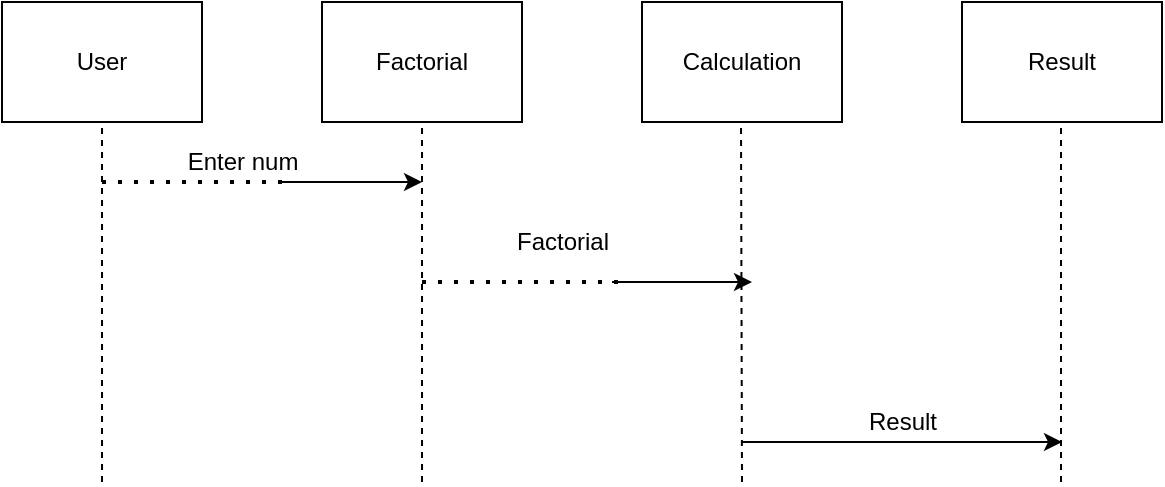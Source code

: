 <mxfile version="14.3.0" type="device"><diagram id="ps8md2aKuJcDiwd76GBw" name="Page-1"><mxGraphModel dx="1102" dy="614" grid="1" gridSize="10" guides="1" tooltips="1" connect="1" arrows="1" fold="1" page="1" pageScale="1" pageWidth="850" pageHeight="1100" math="0" shadow="0"><root><mxCell id="0"/><mxCell id="1" parent="0"/><mxCell id="l5sLNIwKwtmb5fYlnF95-1" value="User" style="rounded=0;whiteSpace=wrap;html=1;" vertex="1" parent="1"><mxGeometry x="80" y="160" width="100" height="60" as="geometry"/></mxCell><mxCell id="l5sLNIwKwtmb5fYlnF95-2" value="Factorial" style="rounded=0;whiteSpace=wrap;html=1;" vertex="1" parent="1"><mxGeometry x="240" y="160" width="100" height="60" as="geometry"/></mxCell><mxCell id="l5sLNIwKwtmb5fYlnF95-3" value="Calculation" style="rounded=0;whiteSpace=wrap;html=1;" vertex="1" parent="1"><mxGeometry x="400" y="160" width="100" height="60" as="geometry"/></mxCell><mxCell id="l5sLNIwKwtmb5fYlnF95-4" value="Result" style="rounded=0;whiteSpace=wrap;html=1;" vertex="1" parent="1"><mxGeometry x="560" y="160" width="100" height="60" as="geometry"/></mxCell><mxCell id="l5sLNIwKwtmb5fYlnF95-5" value="" style="endArrow=none;dashed=1;html=1;entryX=0.5;entryY=1;entryDx=0;entryDy=0;" edge="1" parent="1" target="l5sLNIwKwtmb5fYlnF95-1"><mxGeometry width="50" height="50" relative="1" as="geometry"><mxPoint x="130" y="400" as="sourcePoint"/><mxPoint x="290" y="280" as="targetPoint"/></mxGeometry></mxCell><mxCell id="l5sLNIwKwtmb5fYlnF95-6" value="" style="endArrow=none;dashed=1;html=1;entryX=0.5;entryY=1;entryDx=0;entryDy=0;" edge="1" parent="1" target="l5sLNIwKwtmb5fYlnF95-2"><mxGeometry width="50" height="50" relative="1" as="geometry"><mxPoint x="290" y="400" as="sourcePoint"/><mxPoint x="289.5" y="230" as="targetPoint"/></mxGeometry></mxCell><mxCell id="l5sLNIwKwtmb5fYlnF95-7" value="" style="endArrow=none;dashed=1;html=1;entryX=0.5;entryY=1;entryDx=0;entryDy=0;" edge="1" parent="1"><mxGeometry width="50" height="50" relative="1" as="geometry"><mxPoint x="450" y="400" as="sourcePoint"/><mxPoint x="449.5" y="220" as="targetPoint"/></mxGeometry></mxCell><mxCell id="l5sLNIwKwtmb5fYlnF95-8" value="" style="endArrow=none;dashed=1;html=1;entryX=0.5;entryY=1;entryDx=0;entryDy=0;" edge="1" parent="1"><mxGeometry width="50" height="50" relative="1" as="geometry"><mxPoint x="609.5" y="400" as="sourcePoint"/><mxPoint x="609.5" y="220" as="targetPoint"/><Array as="points"><mxPoint x="609.5" y="310"/></Array></mxGeometry></mxCell><mxCell id="l5sLNIwKwtmb5fYlnF95-9" value="Enter num" style="text;html=1;align=center;verticalAlign=middle;resizable=0;points=[];autosize=1;" vertex="1" parent="1"><mxGeometry x="165" y="230" width="70" height="20" as="geometry"/></mxCell><mxCell id="l5sLNIwKwtmb5fYlnF95-10" value="" style="endArrow=classic;html=1;" edge="1" parent="1"><mxGeometry width="50" height="50" relative="1" as="geometry"><mxPoint x="220" y="250" as="sourcePoint"/><mxPoint x="290" y="250" as="targetPoint"/></mxGeometry></mxCell><mxCell id="l5sLNIwKwtmb5fYlnF95-13" value="" style="endArrow=classic;html=1;" edge="1" parent="1"><mxGeometry width="50" height="50" relative="1" as="geometry"><mxPoint x="385" y="300" as="sourcePoint"/><mxPoint x="455" y="300" as="targetPoint"/><Array as="points"><mxPoint x="415" y="300"/></Array></mxGeometry></mxCell><mxCell id="l5sLNIwKwtmb5fYlnF95-14" value="Factorial" style="text;html=1;align=center;verticalAlign=middle;resizable=0;points=[];autosize=1;" vertex="1" parent="1"><mxGeometry x="330" y="270" width="60" height="20" as="geometry"/></mxCell><mxCell id="l5sLNIwKwtmb5fYlnF95-16" value="" style="endArrow=none;dashed=1;html=1;dashPattern=1 3;strokeWidth=2;" edge="1" parent="1"><mxGeometry width="50" height="50" relative="1" as="geometry"><mxPoint x="130" y="250" as="sourcePoint"/><mxPoint x="220" y="250" as="targetPoint"/></mxGeometry></mxCell><mxCell id="l5sLNIwKwtmb5fYlnF95-18" value="" style="endArrow=none;dashed=1;html=1;dashPattern=1 3;strokeWidth=2;" edge="1" parent="1"><mxGeometry width="50" height="50" relative="1" as="geometry"><mxPoint x="290" y="300" as="sourcePoint"/><mxPoint x="390" y="300" as="targetPoint"/></mxGeometry></mxCell><mxCell id="l5sLNIwKwtmb5fYlnF95-21" value="" style="endArrow=classic;html=1;" edge="1" parent="1"><mxGeometry width="50" height="50" relative="1" as="geometry"><mxPoint x="450" y="380" as="sourcePoint"/><mxPoint x="610" y="380" as="targetPoint"/><Array as="points"><mxPoint x="540" y="380"/></Array></mxGeometry></mxCell><mxCell id="l5sLNIwKwtmb5fYlnF95-22" value="Result" style="text;html=1;align=center;verticalAlign=middle;resizable=0;points=[];autosize=1;" vertex="1" parent="1"><mxGeometry x="505" y="360" width="50" height="20" as="geometry"/></mxCell></root></mxGraphModel></diagram></mxfile>